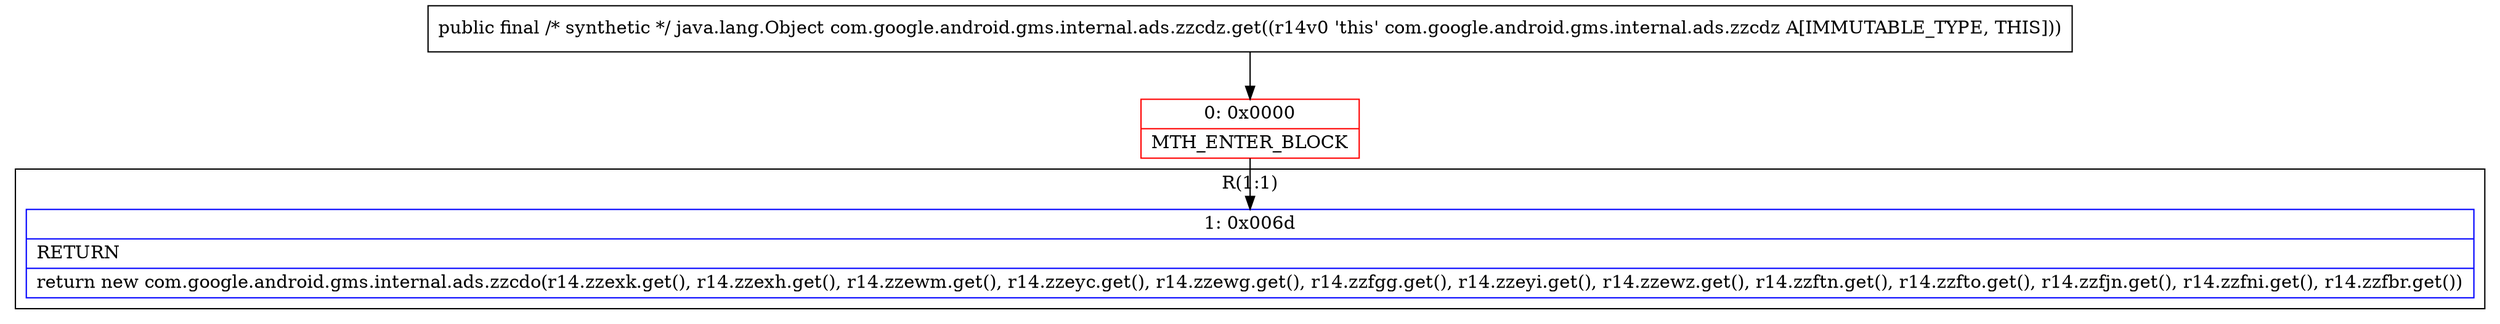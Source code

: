 digraph "CFG forcom.google.android.gms.internal.ads.zzcdz.get()Ljava\/lang\/Object;" {
subgraph cluster_Region_1049011932 {
label = "R(1:1)";
node [shape=record,color=blue];
Node_1 [shape=record,label="{1\:\ 0x006d|RETURN\l|return new com.google.android.gms.internal.ads.zzcdo(r14.zzexk.get(), r14.zzexh.get(), r14.zzewm.get(), r14.zzeyc.get(), r14.zzewg.get(), r14.zzfgg.get(), r14.zzeyi.get(), r14.zzewz.get(), r14.zzftn.get(), r14.zzfto.get(), r14.zzfjn.get(), r14.zzfni.get(), r14.zzfbr.get())\l}"];
}
Node_0 [shape=record,color=red,label="{0\:\ 0x0000|MTH_ENTER_BLOCK\l}"];
MethodNode[shape=record,label="{public final \/* synthetic *\/ java.lang.Object com.google.android.gms.internal.ads.zzcdz.get((r14v0 'this' com.google.android.gms.internal.ads.zzcdz A[IMMUTABLE_TYPE, THIS])) }"];
MethodNode -> Node_0;
Node_0 -> Node_1;
}

